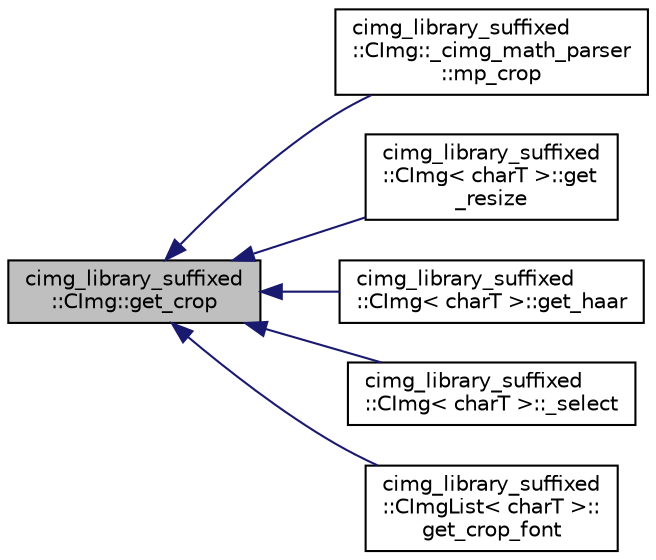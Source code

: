 digraph "cimg_library_suffixed::CImg::get_crop"
{
  edge [fontname="Helvetica",fontsize="10",labelfontname="Helvetica",labelfontsize="10"];
  node [fontname="Helvetica",fontsize="10",shape=record];
  rankdir="LR";
  Node1388 [label="cimg_library_suffixed\l::CImg::get_crop",height=0.2,width=0.4,color="black", fillcolor="grey75", style="filled", fontcolor="black"];
  Node1388 -> Node1389 [dir="back",color="midnightblue",fontsize="10",style="solid",fontname="Helvetica"];
  Node1389 [label="cimg_library_suffixed\l::CImg::_cimg_math_parser\l::mp_crop",height=0.2,width=0.4,color="black", fillcolor="white", style="filled",URL="$structcimg__library__suffixed_1_1_c_img_1_1__cimg__math__parser.html#a6c9408c39e082e33b6443d279b6af502"];
  Node1388 -> Node1390 [dir="back",color="midnightblue",fontsize="10",style="solid",fontname="Helvetica"];
  Node1390 [label="cimg_library_suffixed\l::CImg\< charT \>::get\l_resize",height=0.2,width=0.4,color="black", fillcolor="white", style="filled",URL="$structcimg__library__suffixed_1_1_c_img.html#a1d9a664dfe01342505a5256db9078b31",tooltip="Resize image to new dimensions . "];
  Node1388 -> Node1391 [dir="back",color="midnightblue",fontsize="10",style="solid",fontname="Helvetica"];
  Node1391 [label="cimg_library_suffixed\l::CImg\< charT \>::get_haar",height=0.2,width=0.4,color="black", fillcolor="white", style="filled",URL="$structcimg__library__suffixed_1_1_c_img.html#a35d89112cc5ff251f8b134209cd222f0",tooltip="Compute Haar multiscale wavelet transform . "];
  Node1388 -> Node1392 [dir="back",color="midnightblue",fontsize="10",style="solid",fontname="Helvetica"];
  Node1392 [label="cimg_library_suffixed\l::CImg\< charT \>::_select",height=0.2,width=0.4,color="black", fillcolor="white", style="filled",URL="$structcimg__library__suffixed_1_1_c_img.html#ad9b7141242d0b6e861a8014112ddb5b5"];
  Node1388 -> Node1393 [dir="back",color="midnightblue",fontsize="10",style="solid",fontname="Helvetica"];
  Node1393 [label="cimg_library_suffixed\l::CImgList\< charT \>::\lget_crop_font",height=0.2,width=0.4,color="black", fillcolor="white", style="filled",URL="$structcimg__library__suffixed_1_1_c_img_list.html#a3783a9b4937b941920639a5c9c82011d",tooltip="Crop font along the X-axis . "];
}
